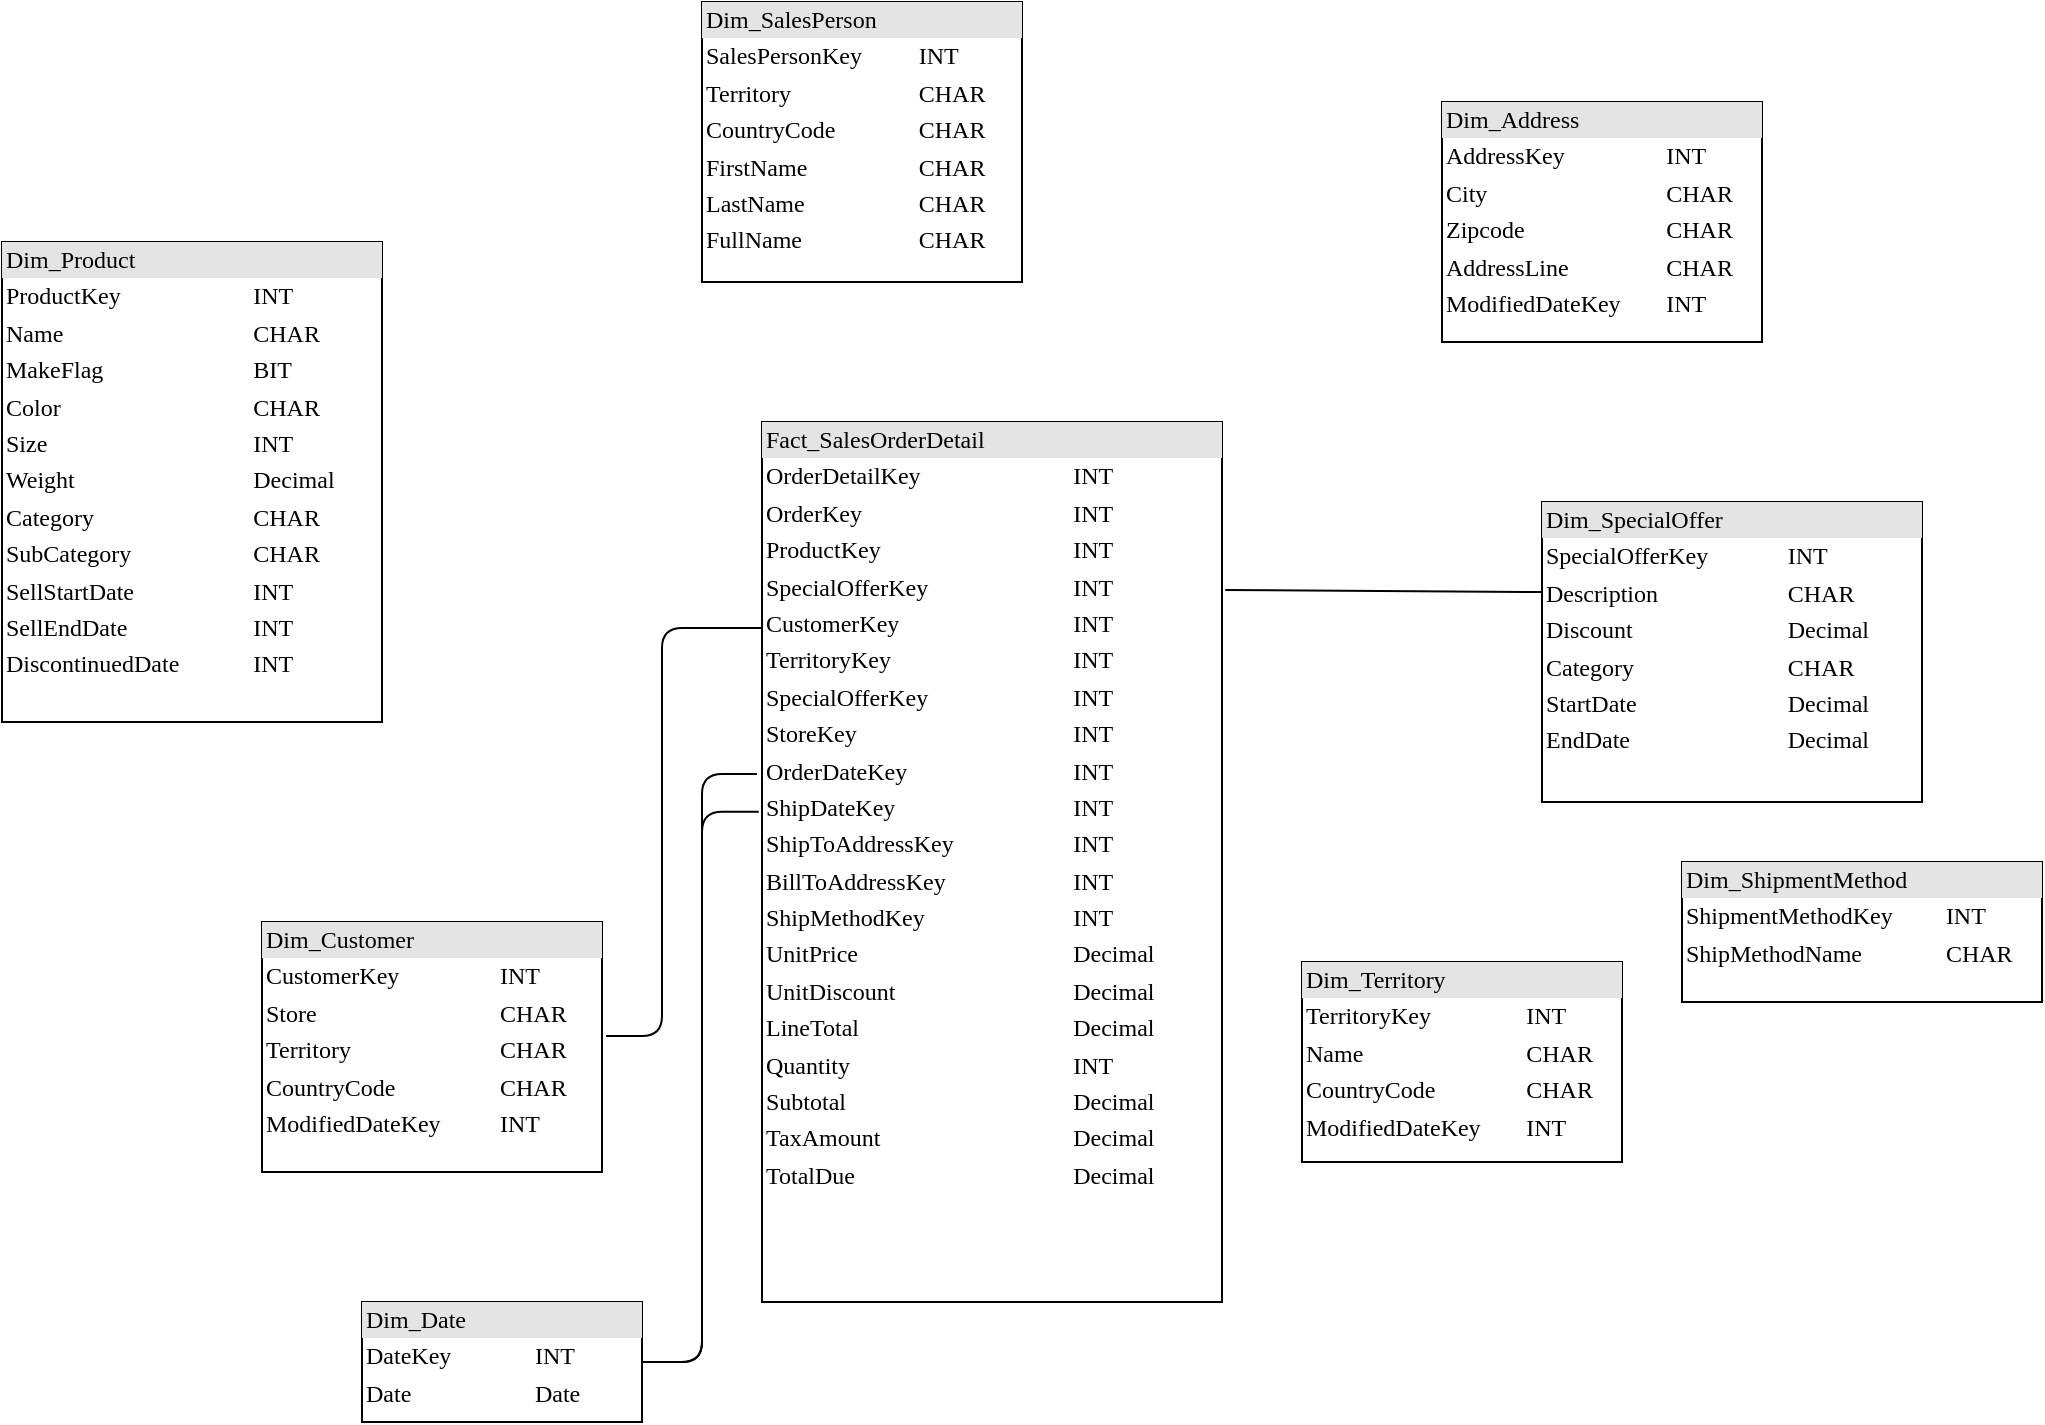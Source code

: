 <mxfile version="13.8.0" type="device"><diagram name="Page-1" id="2ca16b54-16f6-2749-3443-fa8db7711227"><mxGraphModel dx="1126" dy="818" grid="1" gridSize="10" guides="1" tooltips="1" connect="1" arrows="1" fold="1" page="1" pageScale="1" pageWidth="1100" pageHeight="850" background="#ffffff" math="0" shadow="0"><root><mxCell id="0"/><mxCell id="1" parent="0"/><mxCell id="PtlEcyWW_qO_h-wi1oPS-1" value="&lt;div style=&quot;box-sizing: border-box ; width: 100% ; background: #e4e4e4 ; padding: 2px&quot;&gt;Fact_SalesOrderDetail&lt;/div&gt;&lt;table style=&quot;width: 100% ; font-size: 1em&quot; cellspacing=&quot;0&quot; cellpadding=&quot;2&quot;&gt;&lt;tbody&gt;&lt;tr&gt;&lt;td&gt;OrderDetailKey&lt;/td&gt;&lt;td&gt;INT&lt;/td&gt;&lt;td&gt;&lt;br&gt;&lt;/td&gt;&lt;/tr&gt;&lt;tr&gt;&lt;td&gt;OrderKey&lt;/td&gt;&lt;td&gt;INT&lt;/td&gt;&lt;td&gt;&lt;br&gt;&lt;/td&gt;&lt;/tr&gt;&lt;tr&gt;&lt;td&gt;ProductKey&lt;/td&gt;&lt;td&gt;INT&lt;/td&gt;&lt;td&gt;&lt;br&gt;&lt;/td&gt;&lt;/tr&gt;&lt;tr&gt;&lt;td&gt;SpecialOfferKey&lt;br&gt;&lt;/td&gt;&lt;td&gt;INT&lt;/td&gt;&lt;td&gt;&lt;br&gt;&lt;/td&gt;&lt;/tr&gt;&lt;tr&gt;&lt;td&gt;CustomerKey&lt;br&gt;&lt;/td&gt;&lt;td&gt;INT&lt;/td&gt;&lt;td&gt;&lt;br&gt;&lt;/td&gt;&lt;/tr&gt;&lt;tr&gt;&lt;td&gt;TerritoryKey&lt;br&gt;&lt;/td&gt;&lt;td&gt;INT&lt;/td&gt;&lt;td&gt;&lt;br&gt;&lt;/td&gt;&lt;/tr&gt;&lt;tr&gt;&lt;td&gt;SpecialOfferKey&lt;br&gt;&lt;/td&gt;&lt;td&gt;INT&lt;/td&gt;&lt;td&gt;&lt;br&gt;&lt;/td&gt;&lt;/tr&gt;&lt;tr&gt;&lt;td&gt;StoreKey&lt;br&gt;&lt;/td&gt;&lt;td&gt;INT&lt;/td&gt;&lt;td&gt;&lt;br&gt;&lt;/td&gt;&lt;/tr&gt;&lt;tr&gt;&lt;td&gt;OrderDateKey&lt;br&gt;&lt;/td&gt;&lt;td&gt;INT&lt;/td&gt;&lt;td&gt;&lt;br&gt;&lt;/td&gt;&lt;/tr&gt;&lt;tr&gt;&lt;td&gt;ShipDateKey&lt;br&gt;&lt;/td&gt;&lt;td&gt;INT&lt;br&gt;&lt;/td&gt;&lt;td&gt;&lt;br&gt;&lt;/td&gt;&lt;/tr&gt;&lt;tr&gt;&lt;td&gt;ShipToAddressKey&lt;br&gt;&lt;/td&gt;&lt;td&gt;INT&lt;br&gt;&lt;/td&gt;&lt;td&gt;&lt;br&gt;&lt;/td&gt;&lt;/tr&gt;&lt;tr&gt;&lt;td&gt;BillToAddressKey&lt;br&gt;&lt;/td&gt;&lt;td&gt;INT&lt;br&gt;&lt;/td&gt;&lt;td&gt;&lt;br&gt;&lt;/td&gt;&lt;/tr&gt;&lt;tr&gt;&lt;td&gt;ShipMethodKey&lt;br&gt;&lt;/td&gt;&lt;td&gt;INT&lt;br&gt;&lt;/td&gt;&lt;td&gt;&lt;br&gt;&lt;/td&gt;&lt;/tr&gt;&lt;tr&gt;&lt;td&gt;UnitPrice&lt;br&gt;&lt;/td&gt;&lt;td&gt;Decimal&lt;br&gt;&lt;/td&gt;&lt;td&gt;&lt;br&gt;&lt;/td&gt;&lt;/tr&gt;&lt;tr&gt;&lt;td&gt;UnitDiscount&lt;br&gt;&lt;/td&gt;&lt;td&gt;Decimal&lt;br&gt;&lt;/td&gt;&lt;td&gt;&lt;br&gt;&lt;/td&gt;&lt;/tr&gt;&lt;tr&gt;&lt;td&gt;LineTotal&lt;br&gt;&lt;/td&gt;&lt;td&gt;Decimal&lt;br&gt;&lt;/td&gt;&lt;td&gt;&lt;br&gt;&lt;/td&gt;&lt;/tr&gt;&lt;tr&gt;&lt;td&gt;Quantity&lt;br&gt;&lt;/td&gt;&lt;td&gt;INT&lt;br&gt;&lt;/td&gt;&lt;td&gt;&lt;br&gt;&lt;/td&gt;&lt;/tr&gt;&lt;tr&gt;&lt;td&gt;Subtotal&lt;br&gt;&lt;/td&gt;&lt;td&gt;Decimal&lt;br&gt;&lt;/td&gt;&lt;td&gt;&lt;br&gt;&lt;/td&gt;&lt;/tr&gt;&lt;tr&gt;&lt;td&gt;TaxAmount&lt;br&gt;&lt;/td&gt;&lt;td&gt;Decimal&lt;br&gt;&lt;/td&gt;&lt;td&gt;&lt;br&gt;&lt;/td&gt;&lt;/tr&gt;&lt;tr&gt;&lt;td&gt;TotalDue&lt;br&gt;&lt;/td&gt;&lt;td&gt;Decimal&lt;br&gt;&lt;/td&gt;&lt;td&gt;&lt;br&gt;&lt;/td&gt;&lt;/tr&gt;&lt;/tbody&gt;&lt;/table&gt;" style="verticalAlign=top;align=left;overflow=fill;html=1;rounded=0;shadow=0;comic=0;labelBackgroundColor=none;strokeWidth=1;fontFamily=Verdana;fontSize=12" parent="1" vertex="1"><mxGeometry x="460" y="280" width="230" height="440" as="geometry"/></mxCell><mxCell id="PtlEcyWW_qO_h-wi1oPS-2" value="&lt;div style=&quot;box-sizing: border-box ; width: 100% ; background: #e4e4e4 ; padding: 2px&quot;&gt;Dim_Date&lt;/div&gt;&lt;table style=&quot;width: 100% ; font-size: 1em&quot; cellspacing=&quot;0&quot; cellpadding=&quot;2&quot;&gt;&lt;tbody&gt;&lt;tr&gt;&lt;td&gt;DateKey&lt;/td&gt;&lt;td&gt;INT&lt;/td&gt;&lt;td&gt;&lt;br&gt;&lt;/td&gt;&lt;/tr&gt;&lt;tr&gt;&lt;td&gt;Date&lt;/td&gt;&lt;td&gt;Date&lt;/td&gt;&lt;td&gt;&lt;br&gt;&lt;/td&gt;&lt;/tr&gt;&lt;/tbody&gt;&lt;/table&gt;" style="verticalAlign=top;align=left;overflow=fill;html=1;rounded=0;shadow=0;comic=0;labelBackgroundColor=none;strokeWidth=1;fontFamily=Verdana;fontSize=12" parent="1" vertex="1"><mxGeometry x="260" y="720" width="140" height="60" as="geometry"/></mxCell><mxCell id="PtlEcyWW_qO_h-wi1oPS-3" value="&lt;div style=&quot;box-sizing: border-box ; width: 100% ; background: #e4e4e4 ; padding: 2px&quot;&gt;Dim_SpecialOffer&lt;/div&gt;&lt;table style=&quot;width: 100% ; font-size: 1em&quot; cellspacing=&quot;0&quot; cellpadding=&quot;2&quot;&gt;&lt;tbody&gt;&lt;tr&gt;&lt;td&gt;SpecialOfferKey&lt;/td&gt;&lt;td&gt;INT&lt;/td&gt;&lt;td&gt;&lt;br&gt;&lt;/td&gt;&lt;/tr&gt;&lt;tr&gt;&lt;td&gt;Description&lt;/td&gt;&lt;td&gt;CHAR&lt;/td&gt;&lt;td&gt;&lt;br&gt;&lt;/td&gt;&lt;/tr&gt;&lt;tr&gt;&lt;td&gt;Discount&lt;br&gt;&lt;/td&gt;&lt;td&gt;Decimal&lt;br&gt;&lt;/td&gt;&lt;td&gt;&lt;br&gt;&lt;/td&gt;&lt;/tr&gt;&lt;tr&gt;&lt;td&gt;Category&lt;br&gt;&lt;/td&gt;&lt;td&gt;CHAR&lt;br&gt;&lt;/td&gt;&lt;td&gt;&lt;br&gt;&lt;/td&gt;&lt;/tr&gt;&lt;tr&gt;&lt;td&gt;StartDate&lt;br&gt;&lt;/td&gt;&lt;td&gt;Decimal&lt;br&gt;&lt;/td&gt;&lt;td&gt;&lt;br&gt;&lt;/td&gt;&lt;/tr&gt;&lt;tr&gt;&lt;td&gt;EndDate&lt;br&gt;&lt;/td&gt;&lt;td&gt;Decimal&lt;br&gt;&lt;/td&gt;&lt;td&gt;&lt;br&gt;&lt;/td&gt;&lt;/tr&gt;&lt;/tbody&gt;&lt;/table&gt;" style="verticalAlign=top;align=left;overflow=fill;html=1;rounded=0;shadow=0;comic=0;labelBackgroundColor=none;strokeWidth=1;fontFamily=Verdana;fontSize=12" parent="1" vertex="1"><mxGeometry x="850" y="320" width="190" height="150" as="geometry"/></mxCell><mxCell id="PtlEcyWW_qO_h-wi1oPS-4" value="&lt;div style=&quot;box-sizing: border-box ; width: 100% ; background: #e4e4e4 ; padding: 2px&quot;&gt;Dim_Territory&lt;/div&gt;&lt;table style=&quot;width: 100% ; font-size: 1em&quot; cellspacing=&quot;0&quot; cellpadding=&quot;2&quot;&gt;&lt;tbody&gt;&lt;tr&gt;&lt;td&gt;TerritoryKey&lt;/td&gt;&lt;td&gt;INT&lt;/td&gt;&lt;td&gt;&lt;br&gt;&lt;/td&gt;&lt;/tr&gt;&lt;tr&gt;&lt;td&gt;Name&lt;/td&gt;&lt;td&gt;CHAR&lt;/td&gt;&lt;td&gt;&lt;br&gt;&lt;/td&gt;&lt;/tr&gt;&lt;tr&gt;&lt;td&gt;CountryCode&lt;br&gt;&lt;/td&gt;&lt;td&gt;CHAR&lt;br&gt;&lt;/td&gt;&lt;td&gt;&lt;br&gt;&lt;/td&gt;&lt;/tr&gt;&lt;tr&gt;&lt;td&gt;ModifiedDateKey&lt;br&gt;&lt;/td&gt;&lt;td&gt;INT&lt;br&gt;&lt;/td&gt;&lt;td&gt;&lt;br&gt;&lt;/td&gt;&lt;/tr&gt;&lt;tr&gt;&lt;td&gt;&lt;br&gt;&lt;/td&gt;&lt;td&gt;&lt;br&gt;&lt;/td&gt;&lt;td&gt;&lt;br&gt;&lt;/td&gt;&lt;/tr&gt;&lt;tr&gt;&lt;td&gt;&lt;br&gt;&lt;/td&gt;&lt;td&gt;&lt;br&gt;&lt;/td&gt;&lt;td&gt;&lt;br&gt;&lt;/td&gt;&lt;/tr&gt;&lt;tr&gt;&lt;td&gt;&lt;br&gt;&lt;/td&gt;&lt;td&gt;&lt;br&gt;&lt;/td&gt;&lt;td&gt;&lt;br&gt;&lt;/td&gt;&lt;/tr&gt;&lt;/tbody&gt;&lt;/table&gt;" style="verticalAlign=top;align=left;overflow=fill;html=1;rounded=0;shadow=0;comic=0;labelBackgroundColor=none;strokeWidth=1;fontFamily=Verdana;fontSize=12" parent="1" vertex="1"><mxGeometry x="730" y="550" width="160" height="100" as="geometry"/></mxCell><mxCell id="PtlEcyWW_qO_h-wi1oPS-5" value="&lt;div style=&quot;box-sizing: border-box ; width: 100% ; background: #e4e4e4 ; padding: 2px&quot;&gt;Dim_Product&lt;/div&gt;&lt;table style=&quot;width: 100% ; font-size: 1em&quot; cellspacing=&quot;0&quot; cellpadding=&quot;2&quot;&gt;&lt;tbody&gt;&lt;tr&gt;&lt;td&gt;ProductKey&lt;/td&gt;&lt;td&gt;INT&lt;/td&gt;&lt;td&gt;&lt;br&gt;&lt;/td&gt;&lt;/tr&gt;&lt;tr&gt;&lt;td&gt;Name&lt;/td&gt;&lt;td&gt;CHAR&lt;/td&gt;&lt;td&gt;&lt;br&gt;&lt;/td&gt;&lt;/tr&gt;&lt;tr&gt;&lt;td&gt;MakeFlag&lt;/td&gt;&lt;td&gt;BIT&lt;/td&gt;&lt;td&gt;&lt;br&gt;&lt;/td&gt;&lt;/tr&gt;&lt;tr&gt;&lt;td&gt;Color&lt;br&gt;&lt;/td&gt;&lt;td&gt;CHAR&lt;/td&gt;&lt;td&gt;&lt;br&gt;&lt;/td&gt;&lt;/tr&gt;&lt;tr&gt;&lt;td&gt;Size&lt;br&gt;&lt;/td&gt;&lt;td&gt;INT&lt;/td&gt;&lt;td&gt;&lt;br&gt;&lt;/td&gt;&lt;/tr&gt;&lt;tr&gt;&lt;td&gt;Weight&lt;br&gt;&lt;/td&gt;&lt;td&gt;Decimal&lt;/td&gt;&lt;td&gt;&lt;br&gt;&lt;/td&gt;&lt;/tr&gt;&lt;tr&gt;&lt;td&gt;Category&lt;br&gt;&lt;/td&gt;&lt;td&gt;CHAR&lt;/td&gt;&lt;td&gt;&lt;br&gt;&lt;/td&gt;&lt;/tr&gt;&lt;tr&gt;&lt;td&gt;SubCategory&lt;br&gt;&lt;/td&gt;&lt;td&gt;CHAR&lt;/td&gt;&lt;td&gt;&lt;br&gt;&lt;/td&gt;&lt;/tr&gt;&lt;tr&gt;&lt;td&gt;SellStartDate&lt;br&gt;&lt;/td&gt;&lt;td&gt;INT&lt;br&gt;&lt;/td&gt;&lt;td&gt;&lt;br&gt;&lt;/td&gt;&lt;/tr&gt;&lt;tr&gt;&lt;td&gt;SellEndDate&lt;br&gt;&lt;/td&gt;&lt;td&gt;INT&lt;br&gt;&lt;/td&gt;&lt;td&gt;&lt;br&gt;&lt;/td&gt;&lt;/tr&gt;&lt;tr&gt;&lt;td&gt;DiscontinuedDate&lt;br&gt;&lt;/td&gt;&lt;td&gt;INT&lt;br&gt;&lt;/td&gt;&lt;td&gt;&lt;br&gt;&lt;/td&gt;&lt;/tr&gt;&lt;/tbody&gt;&lt;/table&gt;" style="verticalAlign=top;align=left;overflow=fill;html=1;rounded=0;shadow=0;comic=0;labelBackgroundColor=none;strokeWidth=1;fontFamily=Verdana;fontSize=12" parent="1" vertex="1"><mxGeometry x="80" y="190" width="190" height="240" as="geometry"/></mxCell><mxCell id="PtlEcyWW_qO_h-wi1oPS-6" value="&lt;div style=&quot;box-sizing: border-box ; width: 100% ; background: #e4e4e4 ; padding: 2px&quot;&gt;Dim_Address&lt;/div&gt;&lt;table style=&quot;width: 100% ; font-size: 1em&quot; cellspacing=&quot;0&quot; cellpadding=&quot;2&quot;&gt;&lt;tbody&gt;&lt;tr&gt;&lt;td&gt;AddressKey&lt;/td&gt;&lt;td&gt;INT&lt;/td&gt;&lt;td&gt;&lt;br&gt;&lt;/td&gt;&lt;/tr&gt;&lt;tr&gt;&lt;td&gt;City&lt;/td&gt;&lt;td&gt;CHAR&lt;/td&gt;&lt;td&gt;&lt;br&gt;&lt;/td&gt;&lt;/tr&gt;&lt;tr&gt;&lt;td&gt;Zipcode&lt;br&gt;&lt;/td&gt;&lt;td&gt;CHAR&lt;br&gt;&lt;/td&gt;&lt;td&gt;&lt;br&gt;&lt;/td&gt;&lt;/tr&gt;&lt;tr&gt;&lt;td&gt;AddressLine&lt;br&gt;&lt;/td&gt;&lt;td&gt;CHAR&lt;br&gt;&lt;/td&gt;&lt;td&gt;&lt;br&gt;&lt;/td&gt;&lt;/tr&gt;&lt;tr&gt;&lt;td&gt;ModifiedDateKey&lt;br&gt;&lt;/td&gt;&lt;td&gt;INT&lt;br&gt;&lt;/td&gt;&lt;td&gt;&lt;br&gt;&lt;/td&gt;&lt;/tr&gt;&lt;tr&gt;&lt;td&gt;&lt;br&gt;&lt;/td&gt;&lt;td&gt;&lt;br&gt;&lt;/td&gt;&lt;td&gt;&lt;br&gt;&lt;/td&gt;&lt;/tr&gt;&lt;/tbody&gt;&lt;/table&gt;" style="verticalAlign=top;align=left;overflow=fill;html=1;rounded=0;shadow=0;comic=0;labelBackgroundColor=none;strokeWidth=1;fontFamily=Verdana;fontSize=12" parent="1" vertex="1"><mxGeometry x="800" y="120" width="160" height="120" as="geometry"/></mxCell><mxCell id="PtlEcyWW_qO_h-wi1oPS-7" value="&lt;div style=&quot;box-sizing: border-box ; width: 100% ; background: #e4e4e4 ; padding: 2px&quot;&gt;Dim_SalesPerson&lt;/div&gt;&lt;table style=&quot;width: 100% ; font-size: 1em&quot; cellspacing=&quot;0&quot; cellpadding=&quot;2&quot;&gt;&lt;tbody&gt;&lt;tr&gt;&lt;td&gt;SalesPersonKey&lt;/td&gt;&lt;td&gt;INT&lt;/td&gt;&lt;td&gt;&lt;br&gt;&lt;/td&gt;&lt;/tr&gt;&lt;tr&gt;&lt;td&gt;Territory&lt;/td&gt;&lt;td&gt;CHAR&lt;/td&gt;&lt;td&gt;&lt;br&gt;&lt;/td&gt;&lt;/tr&gt;&lt;tr&gt;&lt;td&gt;CountryCode&lt;br&gt;&lt;/td&gt;&lt;td&gt;CHAR&lt;br&gt;&lt;/td&gt;&lt;td&gt;&lt;br&gt;&lt;/td&gt;&lt;/tr&gt;&lt;tr&gt;&lt;td&gt;FirstName&lt;br&gt;&lt;/td&gt;&lt;td&gt;CHAR&lt;br&gt;&lt;/td&gt;&lt;td&gt;&lt;br&gt;&lt;/td&gt;&lt;/tr&gt;&lt;tr&gt;&lt;td&gt;LastName&lt;br&gt;&lt;/td&gt;&lt;td&gt;CHAR&lt;/td&gt;&lt;td&gt;&lt;br&gt;&lt;/td&gt;&lt;/tr&gt;&lt;tr&gt;&lt;td&gt;FullName&lt;br&gt;&lt;/td&gt;&lt;td&gt;CHAR&lt;br&gt;&lt;/td&gt;&lt;td&gt;&lt;br&gt;&lt;/td&gt;&lt;/tr&gt;&lt;tr&gt;&lt;td&gt;&lt;br&gt;&lt;/td&gt;&lt;td&gt;&lt;br&gt;&lt;/td&gt;&lt;td&gt;&lt;br&gt;&lt;/td&gt;&lt;/tr&gt;&lt;tr&gt;&lt;td&gt;&lt;br&gt;&lt;/td&gt;&lt;td&gt;&lt;br&gt;&lt;/td&gt;&lt;td&gt;&lt;br&gt;&lt;/td&gt;&lt;/tr&gt;&lt;/tbody&gt;&lt;/table&gt;" style="verticalAlign=top;align=left;overflow=fill;html=1;rounded=0;shadow=0;comic=0;labelBackgroundColor=none;strokeWidth=1;fontFamily=Verdana;fontSize=12" parent="1" vertex="1"><mxGeometry x="430" y="70" width="160" height="140" as="geometry"/></mxCell><mxCell id="PtlEcyWW_qO_h-wi1oPS-8" value="&lt;div style=&quot;box-sizing: border-box ; width: 100% ; background: #e4e4e4 ; padding: 2px&quot;&gt;Dim_Customer&lt;/div&gt;&lt;table style=&quot;width: 100% ; font-size: 1em&quot; cellspacing=&quot;0&quot; cellpadding=&quot;2&quot;&gt;&lt;tbody&gt;&lt;tr&gt;&lt;td&gt;CustomerKey&lt;/td&gt;&lt;td&gt;INT&lt;/td&gt;&lt;td&gt;&lt;br&gt;&lt;/td&gt;&lt;/tr&gt;&lt;tr&gt;&lt;td&gt;Store&lt;/td&gt;&lt;td&gt;CHAR&lt;/td&gt;&lt;td&gt;&lt;br&gt;&lt;/td&gt;&lt;/tr&gt;&lt;tr&gt;&lt;td&gt;Territory&lt;br&gt;&lt;/td&gt;&lt;td&gt;CHAR&lt;br&gt;&lt;/td&gt;&lt;td&gt;&lt;br&gt;&lt;/td&gt;&lt;/tr&gt;&lt;tr&gt;&lt;td&gt;CountryCode&lt;br&gt;&lt;/td&gt;&lt;td&gt;CHAR&lt;br&gt;&lt;/td&gt;&lt;td&gt;&lt;br&gt;&lt;/td&gt;&lt;/tr&gt;&lt;tr&gt;&lt;td&gt;ModifiedDateKey&lt;br&gt;&lt;/td&gt;&lt;td&gt;INT&lt;br&gt;&lt;/td&gt;&lt;td&gt;&lt;br&gt;&lt;/td&gt;&lt;/tr&gt;&lt;tr&gt;&lt;td&gt;&lt;br&gt;&lt;/td&gt;&lt;td&gt;&lt;br&gt;&lt;/td&gt;&lt;td&gt;&lt;br&gt;&lt;/td&gt;&lt;/tr&gt;&lt;/tbody&gt;&lt;/table&gt;" style="verticalAlign=top;align=left;overflow=fill;html=1;rounded=0;shadow=0;comic=0;labelBackgroundColor=none;strokeWidth=1;fontFamily=Verdana;fontSize=12" parent="1" vertex="1"><mxGeometry x="210" y="530" width="170" height="125" as="geometry"/></mxCell><mxCell id="PtlEcyWW_qO_h-wi1oPS-9" value="&lt;div style=&quot;box-sizing: border-box ; width: 100% ; background: #e4e4e4 ; padding: 2px&quot;&gt;Dim_ShipmentMethod&lt;/div&gt;&lt;table style=&quot;width: 100% ; font-size: 1em&quot; cellspacing=&quot;0&quot; cellpadding=&quot;2&quot;&gt;&lt;tbody&gt;&lt;tr&gt;&lt;td&gt;ShipmentMethodKey&lt;/td&gt;&lt;td&gt;INT&lt;/td&gt;&lt;td&gt;&lt;br&gt;&lt;/td&gt;&lt;/tr&gt;&lt;tr&gt;&lt;td&gt;ShipMethodName&lt;br&gt;&lt;/td&gt;&lt;td&gt;CHAR&lt;/td&gt;&lt;td&gt;&lt;br&gt;&lt;/td&gt;&lt;/tr&gt;&lt;/tbody&gt;&lt;/table&gt;" style="verticalAlign=top;align=left;overflow=fill;html=1;rounded=0;shadow=0;comic=0;labelBackgroundColor=none;strokeWidth=1;fontFamily=Verdana;fontSize=12" parent="1" vertex="1"><mxGeometry x="920" y="500" width="180" height="70" as="geometry"/></mxCell><mxCell id="PtlEcyWW_qO_h-wi1oPS-11" value="" style="endArrow=none;html=1;exitX=1;exitY=0.5;exitDx=0;exitDy=0;entryX=-0.007;entryY=0.443;entryDx=0;entryDy=0;entryPerimeter=0;edgeStyle=orthogonalEdgeStyle;" parent="1" source="PtlEcyWW_qO_h-wi1oPS-2" target="PtlEcyWW_qO_h-wi1oPS-1" edge="1"><mxGeometry width="50" height="50" relative="1" as="geometry"><mxPoint x="580" y="460" as="sourcePoint"/><mxPoint x="410" y="520" as="targetPoint"/></mxGeometry></mxCell><mxCell id="PtlEcyWW_qO_h-wi1oPS-12" value="" style="endArrow=none;html=1;exitX=1;exitY=0.5;exitDx=0;exitDy=0;entryX=-0.011;entryY=0.4;entryDx=0;entryDy=0;entryPerimeter=0;edgeStyle=orthogonalEdgeStyle;" parent="1" source="PtlEcyWW_qO_h-wi1oPS-2" target="PtlEcyWW_qO_h-wi1oPS-1" edge="1"><mxGeometry width="50" height="50" relative="1" as="geometry"><mxPoint x="310" y="685.08" as="sourcePoint"/><mxPoint x="368.04" y="410.0" as="targetPoint"/></mxGeometry></mxCell><mxCell id="PtlEcyWW_qO_h-wi1oPS-13" value="" style="endArrow=none;html=1;entryX=0;entryY=0.3;entryDx=0;entryDy=0;exitX=1.007;exitY=0.191;exitDx=0;exitDy=0;exitPerimeter=0;entryPerimeter=0;" parent="1" source="PtlEcyWW_qO_h-wi1oPS-1" target="PtlEcyWW_qO_h-wi1oPS-3" edge="1"><mxGeometry width="50" height="50" relative="1" as="geometry"><mxPoint x="580" y="460" as="sourcePoint"/><mxPoint x="630" y="410" as="targetPoint"/></mxGeometry></mxCell><mxCell id="PtlEcyWW_qO_h-wi1oPS-14" value="" style="endArrow=none;html=1;exitX=1.012;exitY=0.456;exitDx=0;exitDy=0;exitPerimeter=0;edgeStyle=orthogonalEdgeStyle;" parent="1" source="PtlEcyWW_qO_h-wi1oPS-8" target="PtlEcyWW_qO_h-wi1oPS-1" edge="1"><mxGeometry width="50" height="50" relative="1" as="geometry"><mxPoint x="580" y="460" as="sourcePoint"/><mxPoint x="630" y="410" as="targetPoint"/><Array as="points"><mxPoint x="410" y="587"/><mxPoint x="410" y="383"/></Array></mxGeometry></mxCell></root></mxGraphModel></diagram></mxfile>